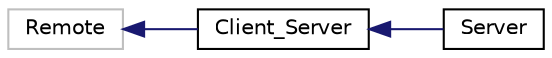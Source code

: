 digraph "Graphical Class Hierarchy"
{
  edge [fontname="Helvetica",fontsize="10",labelfontname="Helvetica",labelfontsize="10"];
  node [fontname="Helvetica",fontsize="10",shape=record];
  rankdir="LR";
  Node1 [label="Remote",height=0.2,width=0.4,color="grey75", fillcolor="white", style="filled"];
  Node1 -> Node2 [dir="back",color="midnightblue",fontsize="10",style="solid",fontname="Helvetica"];
  Node2 [label="Client_Server",height=0.2,width=0.4,color="black", fillcolor="white", style="filled",URL="$interface_client___server.html",tooltip="Is the interface of the system  public. "];
  Node2 -> Node3 [dir="back",color="midnightblue",fontsize="10",style="solid",fontname="Helvetica"];
  Node3 [label="Server",height=0.2,width=0.4,color="black", fillcolor="white", style="filled",URL="$class_server.html",tooltip="Server implementation of the system  public. "];
}
